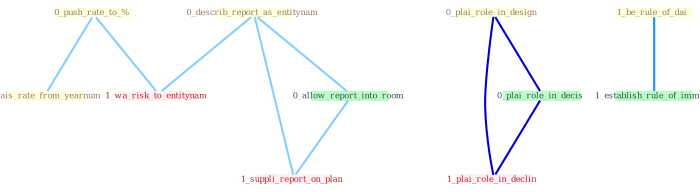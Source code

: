 Graph G{ 
    node
    [shape=polygon,style=filled,width=.5,height=.06,color="#BDFCC9",fixedsize=true,fontsize=4,
    fontcolor="#2f4f4f"];
    {node
    [color="#ffffe0", fontcolor="#8b7d6b"] "0_push_rate_to_% " "0_describ_report_as_entitynam " "0_rais_rate_from_yearnum " "0_plai_role_in_design " "1_be_rule_of_dai "}
{node [color="#fff0f5", fontcolor="#b22222"] "1_wa_risk_to_entitynam " "1_plai_role_in_declin " "1_suppli_report_on_plan "}
edge [color="#B0E2FF"];

	"0_push_rate_to_% " -- "0_rais_rate_from_yearnum " [w="1", color="#87cefa" ];
	"0_push_rate_to_% " -- "1_wa_risk_to_entitynam " [w="1", color="#87cefa" ];
	"0_describ_report_as_entitynam " -- "1_wa_risk_to_entitynam " [w="1", color="#87cefa" ];
	"0_describ_report_as_entitynam " -- "0_allow_report_into_room " [w="1", color="#87cefa" ];
	"0_describ_report_as_entitynam " -- "1_suppli_report_on_plan " [w="1", color="#87cefa" ];
	"0_plai_role_in_design " -- "0_plai_role_in_decis " [w="3", color="#0000cd" , len=0.6];
	"0_plai_role_in_design " -- "1_plai_role_in_declin " [w="3", color="#0000cd" , len=0.6];
	"1_be_rule_of_dai " -- "1_establish_rule_of_immun " [w="2", color="#1e90ff" , len=0.8];
	"0_plai_role_in_decis " -- "1_plai_role_in_declin " [w="3", color="#0000cd" , len=0.6];
	"0_allow_report_into_room " -- "1_suppli_report_on_plan " [w="1", color="#87cefa" ];
}